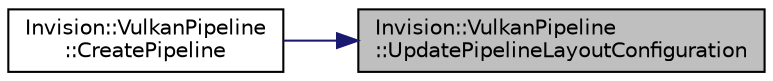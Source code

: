 digraph "Invision::VulkanPipeline::UpdatePipelineLayoutConfiguration"
{
 // LATEX_PDF_SIZE
  edge [fontname="Helvetica",fontsize="10",labelfontname="Helvetica",labelfontsize="10"];
  node [fontname="Helvetica",fontsize="10",shape=record];
  rankdir="RL";
  Node1 [label="Invision::VulkanPipeline\l::UpdatePipelineLayoutConfiguration",height=0.2,width=0.4,color="black", fillcolor="grey75", style="filled", fontcolor="black",tooltip=" "];
  Node1 -> Node2 [dir="back",color="midnightblue",fontsize="10",style="solid"];
  Node2 [label="Invision::VulkanPipeline\l::CreatePipeline",height=0.2,width=0.4,color="black", fillcolor="white", style="filled",URL="$class_invision_1_1_vulkan_pipeline.html#ab0e613a0015c963d1b3e471867fbdc10",tooltip=" "];
}
